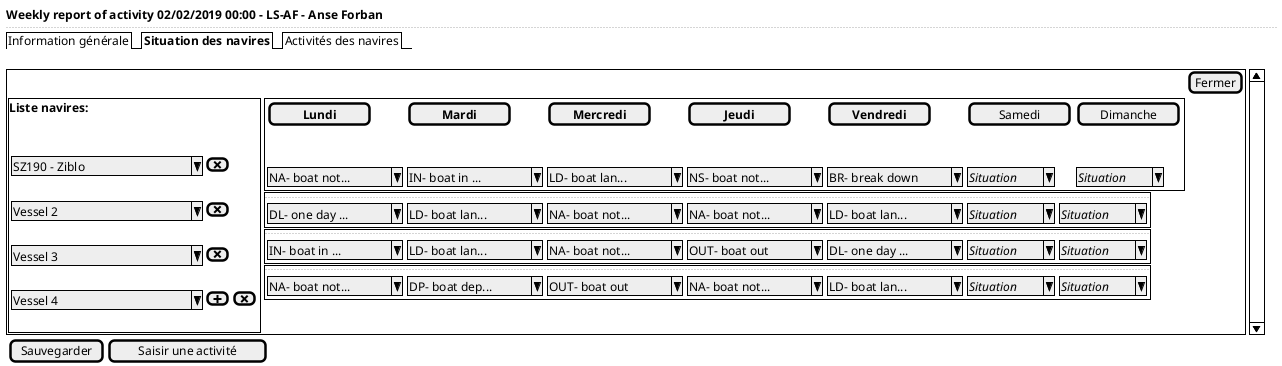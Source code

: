 @startsalt
{
  <b>Weekly report of activity 02/02/2019 00:00 - LS-AF - Anse Forban
  ..
  {/ Information générale | <b>Situation des navires | Activités des navires }
  .
  {SI .| .| [Fermer]
      {
      {+
          <b>Liste navires:
          .
          .
          {{ ^SZ190 - Ziblo         ^ | [<&x>]}}
          .
          {{ ^Vessel 2              ^ | [<&x>]}}
          .
          {{ ^Vessel 3              ^ | [<&x>]}}
          .
          {{ ^Vessel 4              ^ | [<&plus>] | [<&x>]}}
          .
      }
      } |
      {
          {+
            {
                {[<b>Lundi       ]} | {[<b>Mardi       ]} | {[<b>Mercredi    ]} | {[<b>Jeudi       ]} | {[<b>Vendredi    ]} | {[Samedi      ]} | {[Dimanche    ]}
                .
                .
                { ^NA- boat not...^} | { ^IN- boat in ...^} | { ^LD- boat lan...^} | { ^NS- boat not...^} | { ^BR- break down ^} | { ^<i>Situation^} | { ^<i>Situation^}
            }
          }
          {+
            ..
                {
                    { ^DL- one day ...^} | { ^LD- boat lan...^} | { ^NA- boat not...^} | { ^NA- boat not...^} | { ^LD- boat lan...^} | { ^<i>Situation^} |  { ^<i>Situation^}
                }
          }
          {+
            ..
                {
                    { ^IN- boat in ...^} | { ^LD- boat lan...^} | { ^NA- boat not...^} | { ^OUT- boat out  ^} | { ^DL- one day ...^} | { ^<i>Situation^} |  { ^<i>Situation^}
                }
          }
          {+
            ..
                {
                    { ^NA- boat not...^} | { ^DP- boat dep...^} | { ^OUT- boat out  ^} | { ^NA- boat not...^} | { ^LD- boat lan...^} | { ^<i>Situation^} |  { ^<i>Situation^}
                }
          }
      }
  }
  {{[Sauvegarder] | [Saisir une activité]}}
}
@endsalt
